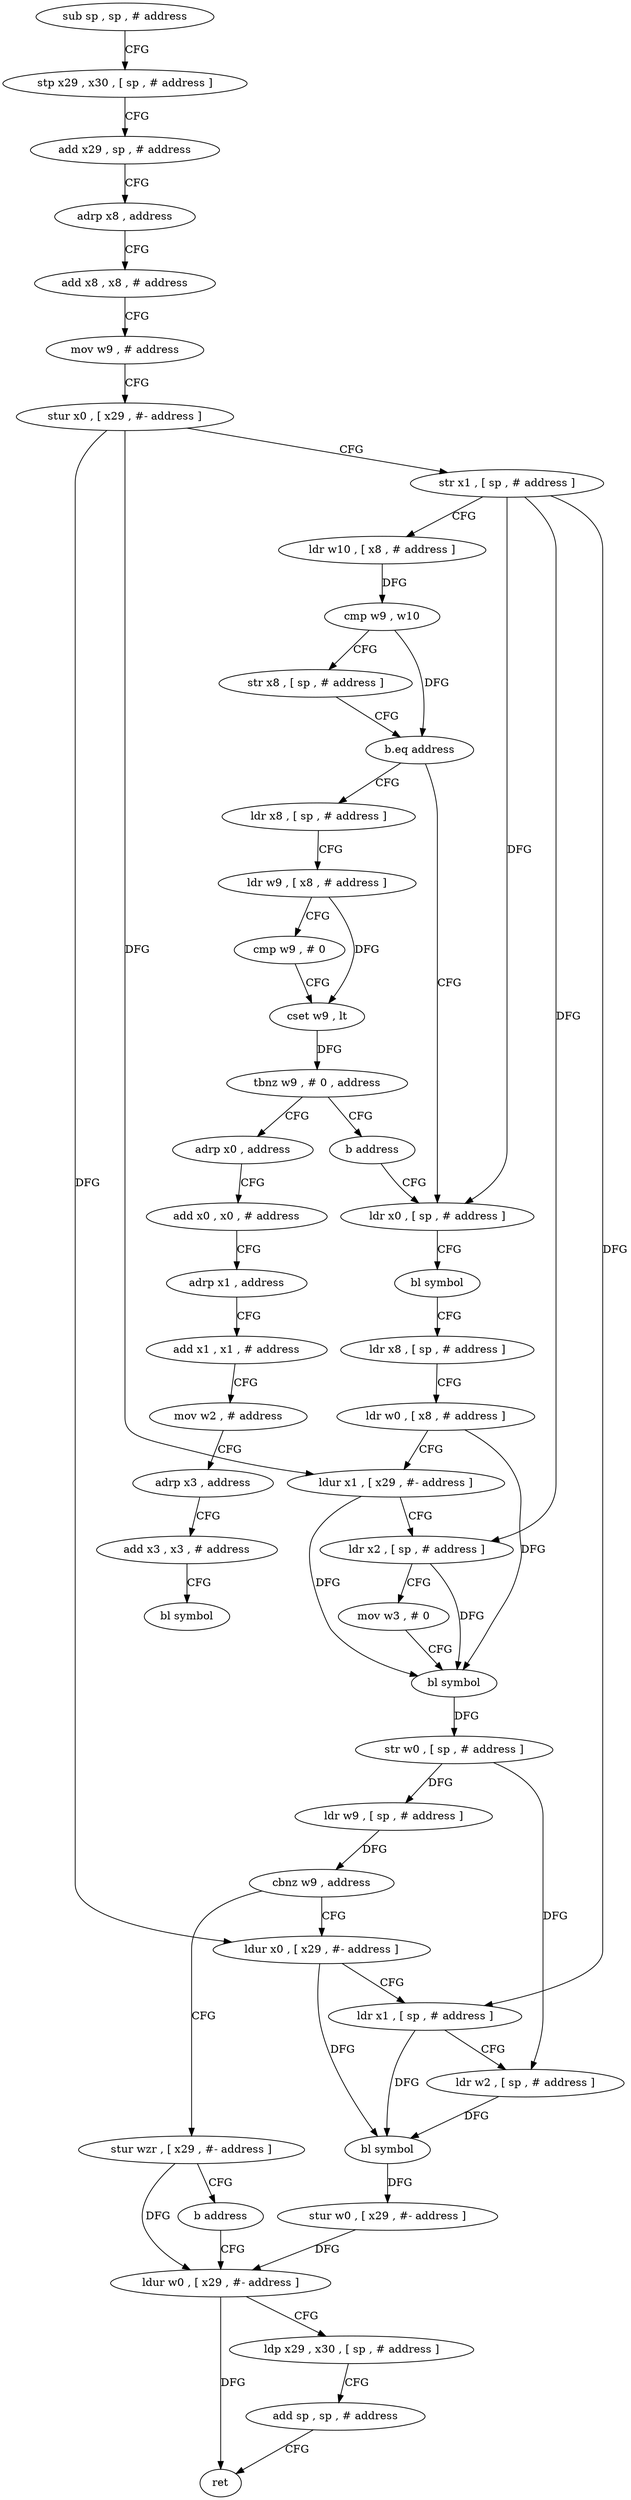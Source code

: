 digraph "func" {
"4247208" [label = "sub sp , sp , # address" ]
"4247212" [label = "stp x29 , x30 , [ sp , # address ]" ]
"4247216" [label = "add x29 , sp , # address" ]
"4247220" [label = "adrp x8 , address" ]
"4247224" [label = "add x8 , x8 , # address" ]
"4247228" [label = "mov w9 , # address" ]
"4247232" [label = "stur x0 , [ x29 , #- address ]" ]
"4247236" [label = "str x1 , [ sp , # address ]" ]
"4247240" [label = "ldr w10 , [ x8 , # address ]" ]
"4247244" [label = "cmp w9 , w10" ]
"4247248" [label = "str x8 , [ sp , # address ]" ]
"4247252" [label = "b.eq address" ]
"4247312" [label = "ldr x0 , [ sp , # address ]" ]
"4247256" [label = "ldr x8 , [ sp , # address ]" ]
"4247316" [label = "bl symbol" ]
"4247320" [label = "ldr x8 , [ sp , # address ]" ]
"4247324" [label = "ldr w0 , [ x8 , # address ]" ]
"4247328" [label = "ldur x1 , [ x29 , #- address ]" ]
"4247332" [label = "ldr x2 , [ sp , # address ]" ]
"4247336" [label = "mov w3 , # 0" ]
"4247340" [label = "bl symbol" ]
"4247344" [label = "str w0 , [ sp , # address ]" ]
"4247348" [label = "ldr w9 , [ sp , # address ]" ]
"4247352" [label = "cbnz w9 , address" ]
"4247364" [label = "ldur x0 , [ x29 , #- address ]" ]
"4247356" [label = "stur wzr , [ x29 , #- address ]" ]
"4247260" [label = "ldr w9 , [ x8 , # address ]" ]
"4247264" [label = "cmp w9 , # 0" ]
"4247268" [label = "cset w9 , lt" ]
"4247272" [label = "tbnz w9 , # 0 , address" ]
"4247280" [label = "adrp x0 , address" ]
"4247276" [label = "b address" ]
"4247368" [label = "ldr x1 , [ sp , # address ]" ]
"4247372" [label = "ldr w2 , [ sp , # address ]" ]
"4247376" [label = "bl symbol" ]
"4247380" [label = "stur w0 , [ x29 , #- address ]" ]
"4247384" [label = "ldur w0 , [ x29 , #- address ]" ]
"4247360" [label = "b address" ]
"4247284" [label = "add x0 , x0 , # address" ]
"4247288" [label = "adrp x1 , address" ]
"4247292" [label = "add x1 , x1 , # address" ]
"4247296" [label = "mov w2 , # address" ]
"4247300" [label = "adrp x3 , address" ]
"4247304" [label = "add x3 , x3 , # address" ]
"4247308" [label = "bl symbol" ]
"4247388" [label = "ldp x29 , x30 , [ sp , # address ]" ]
"4247392" [label = "add sp , sp , # address" ]
"4247396" [label = "ret" ]
"4247208" -> "4247212" [ label = "CFG" ]
"4247212" -> "4247216" [ label = "CFG" ]
"4247216" -> "4247220" [ label = "CFG" ]
"4247220" -> "4247224" [ label = "CFG" ]
"4247224" -> "4247228" [ label = "CFG" ]
"4247228" -> "4247232" [ label = "CFG" ]
"4247232" -> "4247236" [ label = "CFG" ]
"4247232" -> "4247328" [ label = "DFG" ]
"4247232" -> "4247364" [ label = "DFG" ]
"4247236" -> "4247240" [ label = "CFG" ]
"4247236" -> "4247312" [ label = "DFG" ]
"4247236" -> "4247332" [ label = "DFG" ]
"4247236" -> "4247368" [ label = "DFG" ]
"4247240" -> "4247244" [ label = "DFG" ]
"4247244" -> "4247248" [ label = "CFG" ]
"4247244" -> "4247252" [ label = "DFG" ]
"4247248" -> "4247252" [ label = "CFG" ]
"4247252" -> "4247312" [ label = "CFG" ]
"4247252" -> "4247256" [ label = "CFG" ]
"4247312" -> "4247316" [ label = "CFG" ]
"4247256" -> "4247260" [ label = "CFG" ]
"4247316" -> "4247320" [ label = "CFG" ]
"4247320" -> "4247324" [ label = "CFG" ]
"4247324" -> "4247328" [ label = "CFG" ]
"4247324" -> "4247340" [ label = "DFG" ]
"4247328" -> "4247332" [ label = "CFG" ]
"4247328" -> "4247340" [ label = "DFG" ]
"4247332" -> "4247336" [ label = "CFG" ]
"4247332" -> "4247340" [ label = "DFG" ]
"4247336" -> "4247340" [ label = "CFG" ]
"4247340" -> "4247344" [ label = "DFG" ]
"4247344" -> "4247348" [ label = "DFG" ]
"4247344" -> "4247372" [ label = "DFG" ]
"4247348" -> "4247352" [ label = "DFG" ]
"4247352" -> "4247364" [ label = "CFG" ]
"4247352" -> "4247356" [ label = "CFG" ]
"4247364" -> "4247368" [ label = "CFG" ]
"4247364" -> "4247376" [ label = "DFG" ]
"4247356" -> "4247360" [ label = "CFG" ]
"4247356" -> "4247384" [ label = "DFG" ]
"4247260" -> "4247264" [ label = "CFG" ]
"4247260" -> "4247268" [ label = "DFG" ]
"4247264" -> "4247268" [ label = "CFG" ]
"4247268" -> "4247272" [ label = "DFG" ]
"4247272" -> "4247280" [ label = "CFG" ]
"4247272" -> "4247276" [ label = "CFG" ]
"4247280" -> "4247284" [ label = "CFG" ]
"4247276" -> "4247312" [ label = "CFG" ]
"4247368" -> "4247372" [ label = "CFG" ]
"4247368" -> "4247376" [ label = "DFG" ]
"4247372" -> "4247376" [ label = "DFG" ]
"4247376" -> "4247380" [ label = "DFG" ]
"4247380" -> "4247384" [ label = "DFG" ]
"4247384" -> "4247388" [ label = "CFG" ]
"4247384" -> "4247396" [ label = "DFG" ]
"4247360" -> "4247384" [ label = "CFG" ]
"4247284" -> "4247288" [ label = "CFG" ]
"4247288" -> "4247292" [ label = "CFG" ]
"4247292" -> "4247296" [ label = "CFG" ]
"4247296" -> "4247300" [ label = "CFG" ]
"4247300" -> "4247304" [ label = "CFG" ]
"4247304" -> "4247308" [ label = "CFG" ]
"4247388" -> "4247392" [ label = "CFG" ]
"4247392" -> "4247396" [ label = "CFG" ]
}
